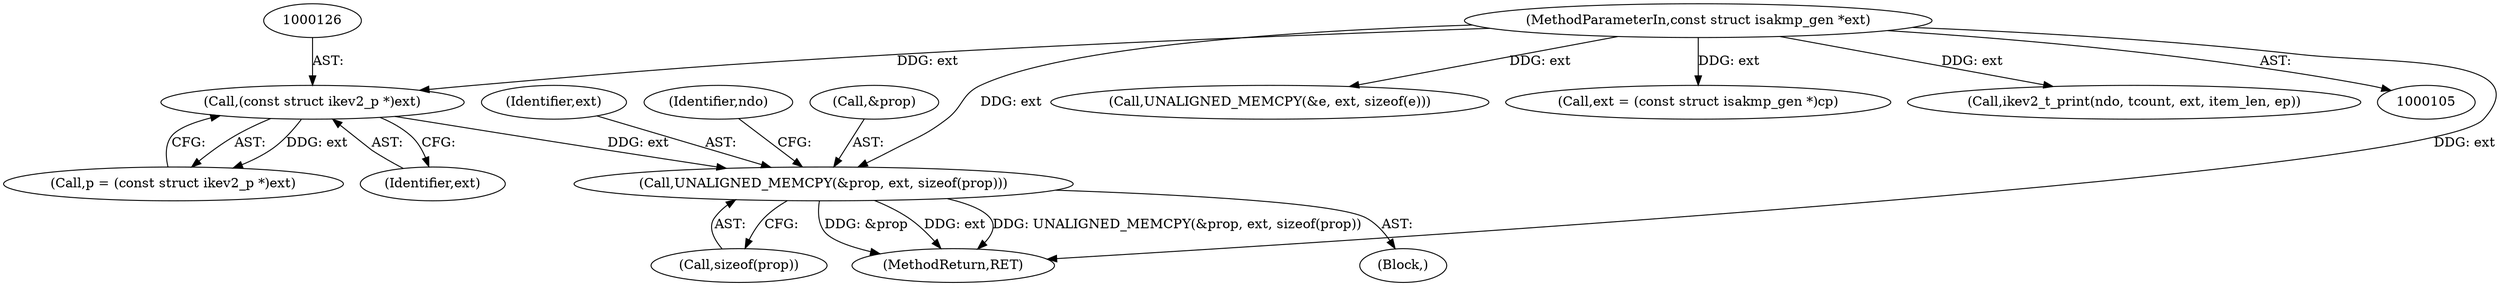 digraph "0_tcpdump_8dca25d26c7ca2caf6138267f6f17111212c156e_10@pointer" {
"1000131" [label="(Call,UNALIGNED_MEMCPY(&prop, ext, sizeof(prop)))"];
"1000125" [label="(Call,(const struct ikev2_p *)ext)"];
"1000109" [label="(MethodParameterIn,const struct isakmp_gen *ext)"];
"1000131" [label="(Call,UNALIGNED_MEMCPY(&prop, ext, sizeof(prop)))"];
"1000134" [label="(Identifier,ext)"];
"1000113" [label="(Block,)"];
"1000138" [label="(Identifier,ndo)"];
"1000109" [label="(MethodParameterIn,const struct isakmp_gen *ext)"];
"1000247" [label="(Call,UNALIGNED_MEMCPY(&e, ext, sizeof(e)))"];
"1000135" [label="(Call,sizeof(prop))"];
"1000232" [label="(Call,ext = (const struct isakmp_gen *)cp)"];
"1000123" [label="(Call,p = (const struct ikev2_p *)ext)"];
"1000127" [label="(Identifier,ext)"];
"1000125" [label="(Call,(const struct ikev2_p *)ext)"];
"1000132" [label="(Call,&prop)"];
"1000303" [label="(Call,ikev2_t_print(ndo, tcount, ext, item_len, ep))"];
"1000362" [label="(MethodReturn,RET)"];
"1000131" -> "1000113"  [label="AST: "];
"1000131" -> "1000135"  [label="CFG: "];
"1000132" -> "1000131"  [label="AST: "];
"1000134" -> "1000131"  [label="AST: "];
"1000135" -> "1000131"  [label="AST: "];
"1000138" -> "1000131"  [label="CFG: "];
"1000131" -> "1000362"  [label="DDG: &prop"];
"1000131" -> "1000362"  [label="DDG: ext"];
"1000131" -> "1000362"  [label="DDG: UNALIGNED_MEMCPY(&prop, ext, sizeof(prop))"];
"1000125" -> "1000131"  [label="DDG: ext"];
"1000109" -> "1000131"  [label="DDG: ext"];
"1000125" -> "1000123"  [label="AST: "];
"1000125" -> "1000127"  [label="CFG: "];
"1000126" -> "1000125"  [label="AST: "];
"1000127" -> "1000125"  [label="AST: "];
"1000123" -> "1000125"  [label="CFG: "];
"1000125" -> "1000123"  [label="DDG: ext"];
"1000109" -> "1000125"  [label="DDG: ext"];
"1000109" -> "1000105"  [label="AST: "];
"1000109" -> "1000362"  [label="DDG: ext"];
"1000109" -> "1000232"  [label="DDG: ext"];
"1000109" -> "1000247"  [label="DDG: ext"];
"1000109" -> "1000303"  [label="DDG: ext"];
}
